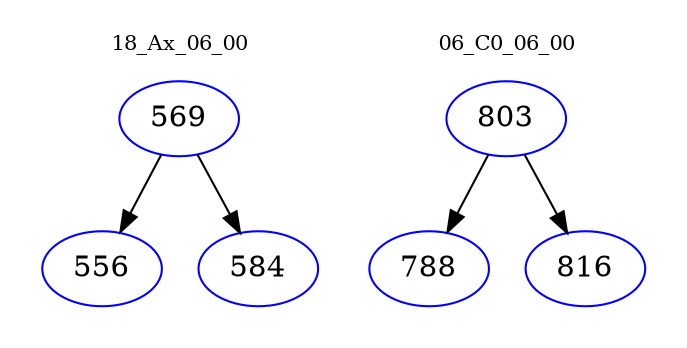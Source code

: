 digraph{
subgraph cluster_0 {
color = white
label = "18_Ax_06_00";
fontsize=10;
T0_569 [label="569", color="blue"]
T0_569 -> T0_556 [color="black"]
T0_556 [label="556", color="blue"]
T0_569 -> T0_584 [color="black"]
T0_584 [label="584", color="blue"]
}
subgraph cluster_1 {
color = white
label = "06_C0_06_00";
fontsize=10;
T1_803 [label="803", color="blue"]
T1_803 -> T1_788 [color="black"]
T1_788 [label="788", color="blue"]
T1_803 -> T1_816 [color="black"]
T1_816 [label="816", color="blue"]
}
}
